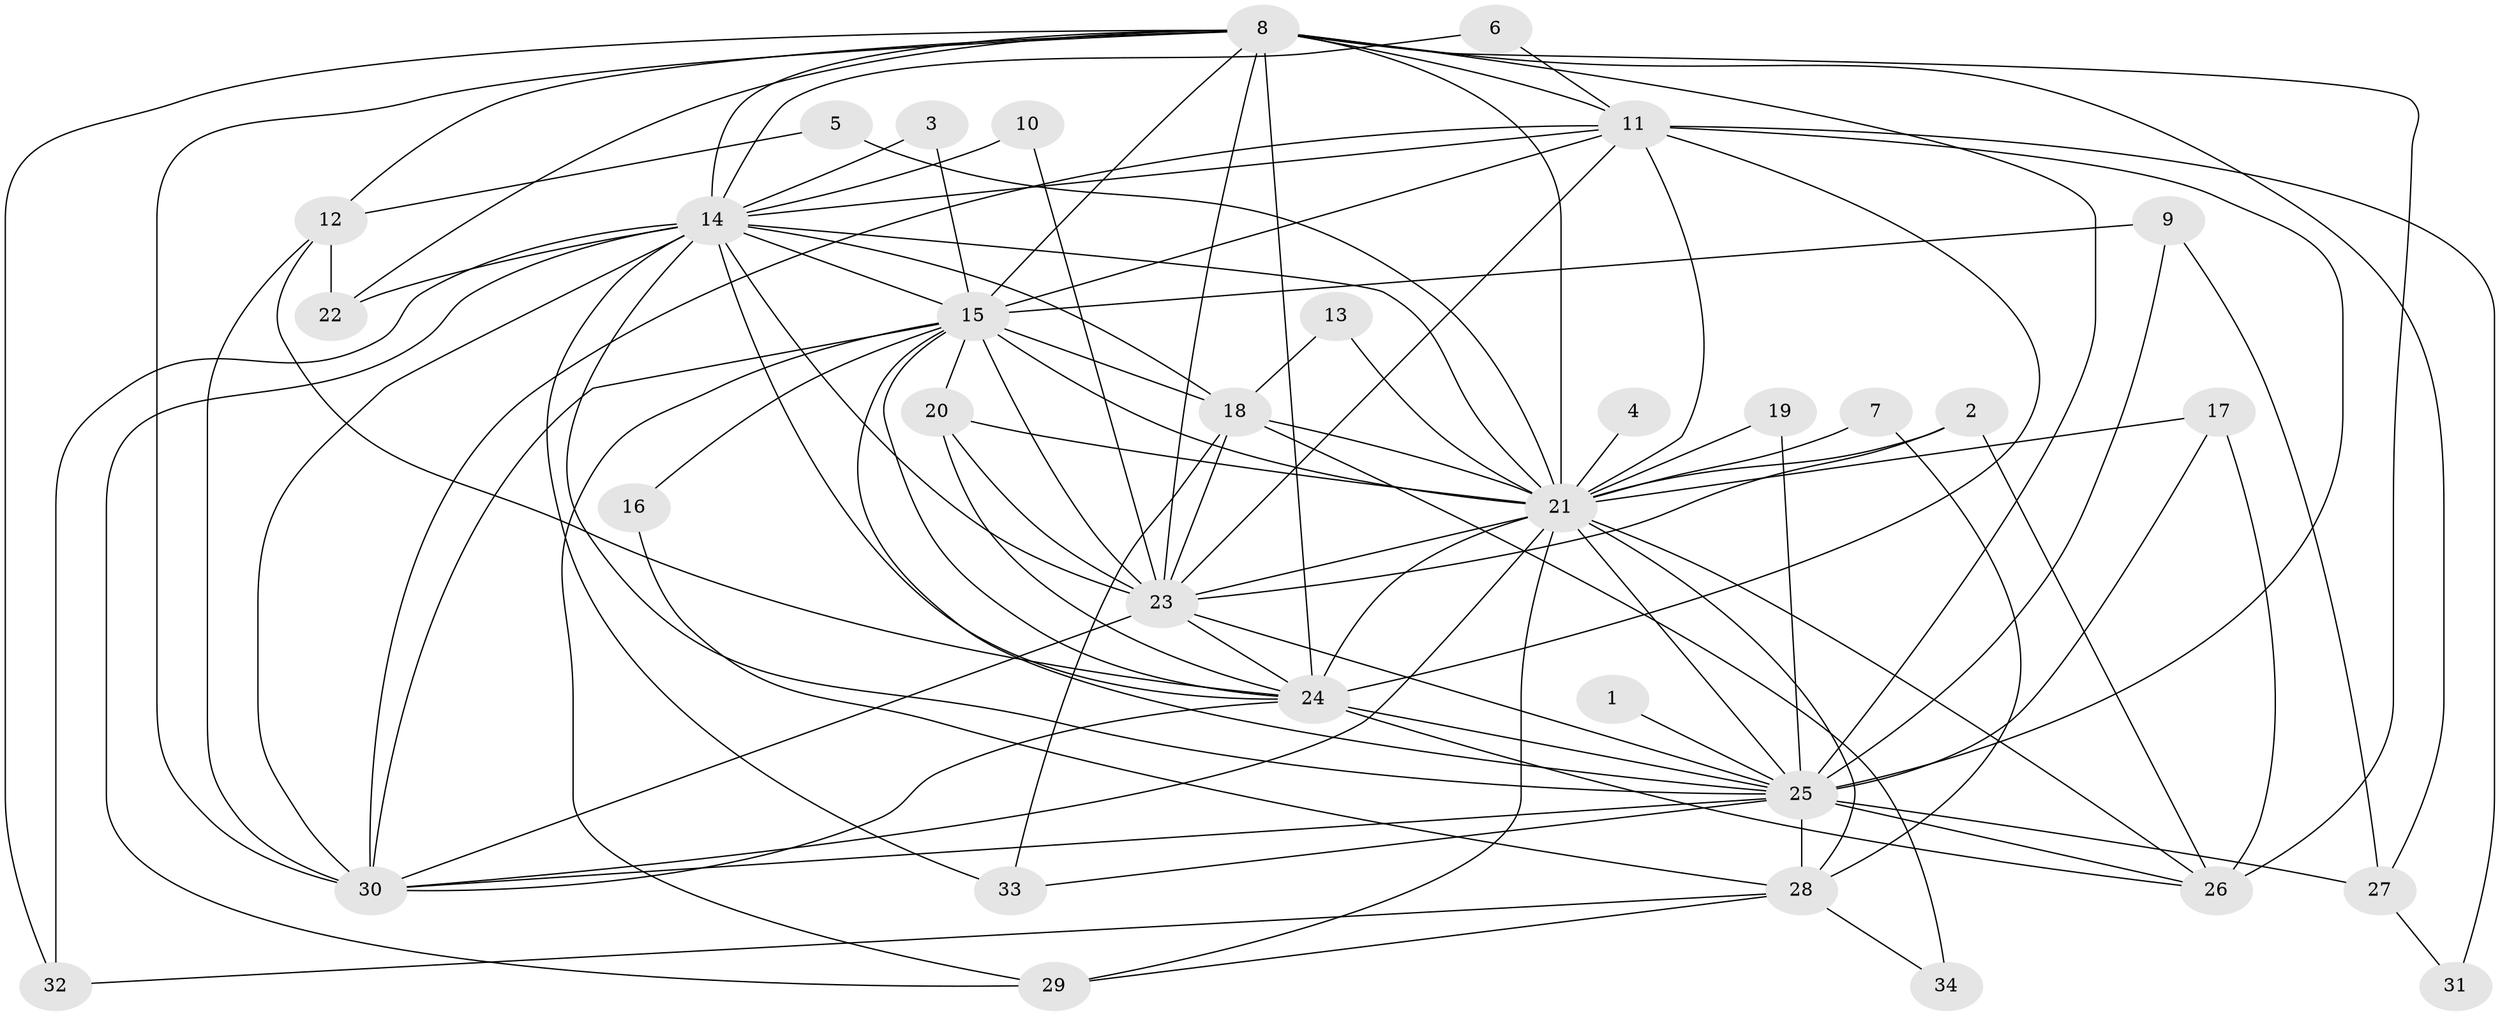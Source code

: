 // original degree distribution, {15: 0.014925373134328358, 13: 0.029850746268656716, 18: 0.029850746268656716, 23: 0.029850746268656716, 14: 0.014925373134328358, 16: 0.014925373134328358, 11: 0.014925373134328358, 4: 0.13432835820895522, 2: 0.5223880597014925, 3: 0.14925373134328357, 5: 0.014925373134328358, 7: 0.014925373134328358, 6: 0.014925373134328358}
// Generated by graph-tools (version 1.1) at 2025/25/03/09/25 03:25:48]
// undirected, 34 vertices, 99 edges
graph export_dot {
graph [start="1"]
  node [color=gray90,style=filled];
  1;
  2;
  3;
  4;
  5;
  6;
  7;
  8;
  9;
  10;
  11;
  12;
  13;
  14;
  15;
  16;
  17;
  18;
  19;
  20;
  21;
  22;
  23;
  24;
  25;
  26;
  27;
  28;
  29;
  30;
  31;
  32;
  33;
  34;
  1 -- 25 [weight=1.0];
  2 -- 21 [weight=1.0];
  2 -- 23 [weight=1.0];
  2 -- 26 [weight=1.0];
  3 -- 14 [weight=1.0];
  3 -- 15 [weight=1.0];
  4 -- 21 [weight=1.0];
  5 -- 12 [weight=1.0];
  5 -- 21 [weight=1.0];
  6 -- 11 [weight=1.0];
  6 -- 14 [weight=1.0];
  7 -- 21 [weight=1.0];
  7 -- 28 [weight=1.0];
  8 -- 11 [weight=2.0];
  8 -- 12 [weight=1.0];
  8 -- 14 [weight=3.0];
  8 -- 15 [weight=2.0];
  8 -- 21 [weight=3.0];
  8 -- 22 [weight=1.0];
  8 -- 23 [weight=2.0];
  8 -- 24 [weight=3.0];
  8 -- 25 [weight=4.0];
  8 -- 26 [weight=1.0];
  8 -- 27 [weight=1.0];
  8 -- 30 [weight=2.0];
  8 -- 32 [weight=1.0];
  9 -- 15 [weight=1.0];
  9 -- 25 [weight=1.0];
  9 -- 27 [weight=1.0];
  10 -- 14 [weight=1.0];
  10 -- 23 [weight=1.0];
  11 -- 14 [weight=1.0];
  11 -- 15 [weight=1.0];
  11 -- 21 [weight=1.0];
  11 -- 23 [weight=1.0];
  11 -- 24 [weight=2.0];
  11 -- 25 [weight=2.0];
  11 -- 30 [weight=1.0];
  11 -- 31 [weight=1.0];
  12 -- 22 [weight=2.0];
  12 -- 24 [weight=1.0];
  12 -- 30 [weight=1.0];
  13 -- 18 [weight=1.0];
  13 -- 21 [weight=1.0];
  14 -- 15 [weight=1.0];
  14 -- 18 [weight=1.0];
  14 -- 21 [weight=1.0];
  14 -- 22 [weight=1.0];
  14 -- 23 [weight=2.0];
  14 -- 24 [weight=1.0];
  14 -- 25 [weight=1.0];
  14 -- 29 [weight=1.0];
  14 -- 30 [weight=1.0];
  14 -- 32 [weight=1.0];
  14 -- 33 [weight=1.0];
  15 -- 16 [weight=1.0];
  15 -- 18 [weight=2.0];
  15 -- 20 [weight=1.0];
  15 -- 21 [weight=1.0];
  15 -- 23 [weight=2.0];
  15 -- 24 [weight=2.0];
  15 -- 25 [weight=1.0];
  15 -- 29 [weight=1.0];
  15 -- 30 [weight=1.0];
  16 -- 28 [weight=1.0];
  17 -- 21 [weight=1.0];
  17 -- 25 [weight=2.0];
  17 -- 26 [weight=1.0];
  18 -- 21 [weight=1.0];
  18 -- 23 [weight=1.0];
  18 -- 33 [weight=1.0];
  18 -- 34 [weight=1.0];
  19 -- 21 [weight=1.0];
  19 -- 25 [weight=1.0];
  20 -- 21 [weight=1.0];
  20 -- 23 [weight=1.0];
  20 -- 24 [weight=1.0];
  21 -- 23 [weight=1.0];
  21 -- 24 [weight=1.0];
  21 -- 25 [weight=1.0];
  21 -- 26 [weight=1.0];
  21 -- 28 [weight=1.0];
  21 -- 29 [weight=1.0];
  21 -- 30 [weight=1.0];
  23 -- 24 [weight=1.0];
  23 -- 25 [weight=2.0];
  23 -- 30 [weight=1.0];
  24 -- 25 [weight=2.0];
  24 -- 26 [weight=1.0];
  24 -- 30 [weight=2.0];
  25 -- 26 [weight=1.0];
  25 -- 27 [weight=1.0];
  25 -- 28 [weight=1.0];
  25 -- 30 [weight=1.0];
  25 -- 33 [weight=1.0];
  27 -- 31 [weight=1.0];
  28 -- 29 [weight=1.0];
  28 -- 32 [weight=1.0];
  28 -- 34 [weight=1.0];
}
